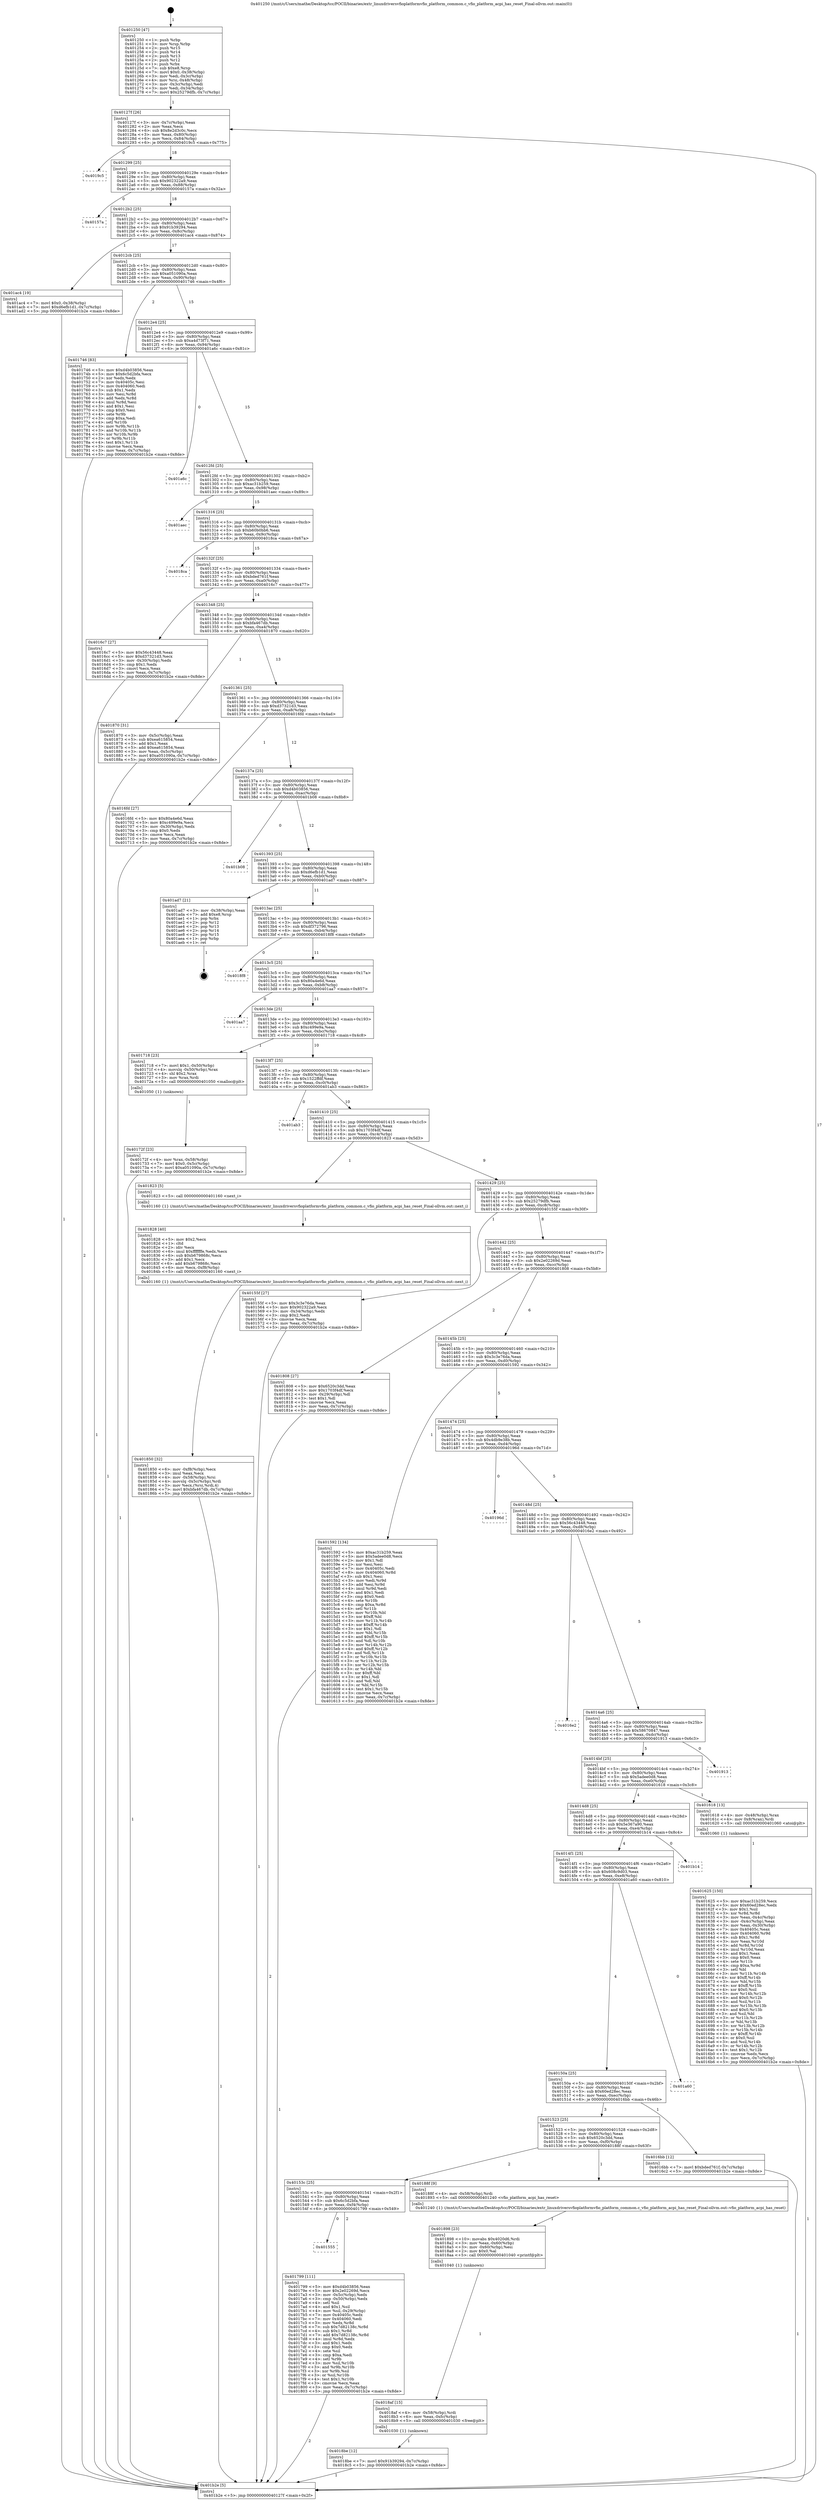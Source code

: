 digraph "0x401250" {
  label = "0x401250 (/mnt/c/Users/mathe/Desktop/tcc/POCII/binaries/extr_linuxdriversvfioplatformvfio_platform_common.c_vfio_platform_acpi_has_reset_Final-ollvm.out::main(0))"
  labelloc = "t"
  node[shape=record]

  Entry [label="",width=0.3,height=0.3,shape=circle,fillcolor=black,style=filled]
  "0x40127f" [label="{
     0x40127f [26]\l
     | [instrs]\l
     &nbsp;&nbsp;0x40127f \<+3\>: mov -0x7c(%rbp),%eax\l
     &nbsp;&nbsp;0x401282 \<+2\>: mov %eax,%ecx\l
     &nbsp;&nbsp;0x401284 \<+6\>: sub $0x8e2d3c0c,%ecx\l
     &nbsp;&nbsp;0x40128a \<+3\>: mov %eax,-0x80(%rbp)\l
     &nbsp;&nbsp;0x40128d \<+6\>: mov %ecx,-0x84(%rbp)\l
     &nbsp;&nbsp;0x401293 \<+6\>: je 00000000004019c5 \<main+0x775\>\l
  }"]
  "0x4019c5" [label="{
     0x4019c5\l
  }", style=dashed]
  "0x401299" [label="{
     0x401299 [25]\l
     | [instrs]\l
     &nbsp;&nbsp;0x401299 \<+5\>: jmp 000000000040129e \<main+0x4e\>\l
     &nbsp;&nbsp;0x40129e \<+3\>: mov -0x80(%rbp),%eax\l
     &nbsp;&nbsp;0x4012a1 \<+5\>: sub $0x902322a9,%eax\l
     &nbsp;&nbsp;0x4012a6 \<+6\>: mov %eax,-0x88(%rbp)\l
     &nbsp;&nbsp;0x4012ac \<+6\>: je 000000000040157a \<main+0x32a\>\l
  }"]
  Exit [label="",width=0.3,height=0.3,shape=circle,fillcolor=black,style=filled,peripheries=2]
  "0x40157a" [label="{
     0x40157a\l
  }", style=dashed]
  "0x4012b2" [label="{
     0x4012b2 [25]\l
     | [instrs]\l
     &nbsp;&nbsp;0x4012b2 \<+5\>: jmp 00000000004012b7 \<main+0x67\>\l
     &nbsp;&nbsp;0x4012b7 \<+3\>: mov -0x80(%rbp),%eax\l
     &nbsp;&nbsp;0x4012ba \<+5\>: sub $0x91b39294,%eax\l
     &nbsp;&nbsp;0x4012bf \<+6\>: mov %eax,-0x8c(%rbp)\l
     &nbsp;&nbsp;0x4012c5 \<+6\>: je 0000000000401ac4 \<main+0x874\>\l
  }"]
  "0x4018be" [label="{
     0x4018be [12]\l
     | [instrs]\l
     &nbsp;&nbsp;0x4018be \<+7\>: movl $0x91b39294,-0x7c(%rbp)\l
     &nbsp;&nbsp;0x4018c5 \<+5\>: jmp 0000000000401b2e \<main+0x8de\>\l
  }"]
  "0x401ac4" [label="{
     0x401ac4 [19]\l
     | [instrs]\l
     &nbsp;&nbsp;0x401ac4 \<+7\>: movl $0x0,-0x38(%rbp)\l
     &nbsp;&nbsp;0x401acb \<+7\>: movl $0xd6efb1d1,-0x7c(%rbp)\l
     &nbsp;&nbsp;0x401ad2 \<+5\>: jmp 0000000000401b2e \<main+0x8de\>\l
  }"]
  "0x4012cb" [label="{
     0x4012cb [25]\l
     | [instrs]\l
     &nbsp;&nbsp;0x4012cb \<+5\>: jmp 00000000004012d0 \<main+0x80\>\l
     &nbsp;&nbsp;0x4012d0 \<+3\>: mov -0x80(%rbp),%eax\l
     &nbsp;&nbsp;0x4012d3 \<+5\>: sub $0xa051090a,%eax\l
     &nbsp;&nbsp;0x4012d8 \<+6\>: mov %eax,-0x90(%rbp)\l
     &nbsp;&nbsp;0x4012de \<+6\>: je 0000000000401746 \<main+0x4f6\>\l
  }"]
  "0x4018af" [label="{
     0x4018af [15]\l
     | [instrs]\l
     &nbsp;&nbsp;0x4018af \<+4\>: mov -0x58(%rbp),%rdi\l
     &nbsp;&nbsp;0x4018b3 \<+6\>: mov %eax,-0xfc(%rbp)\l
     &nbsp;&nbsp;0x4018b9 \<+5\>: call 0000000000401030 \<free@plt\>\l
     | [calls]\l
     &nbsp;&nbsp;0x401030 \{1\} (unknown)\l
  }"]
  "0x401746" [label="{
     0x401746 [83]\l
     | [instrs]\l
     &nbsp;&nbsp;0x401746 \<+5\>: mov $0xd4b03856,%eax\l
     &nbsp;&nbsp;0x40174b \<+5\>: mov $0x6c5d2bfa,%ecx\l
     &nbsp;&nbsp;0x401750 \<+2\>: xor %edx,%edx\l
     &nbsp;&nbsp;0x401752 \<+7\>: mov 0x40405c,%esi\l
     &nbsp;&nbsp;0x401759 \<+7\>: mov 0x404060,%edi\l
     &nbsp;&nbsp;0x401760 \<+3\>: sub $0x1,%edx\l
     &nbsp;&nbsp;0x401763 \<+3\>: mov %esi,%r8d\l
     &nbsp;&nbsp;0x401766 \<+3\>: add %edx,%r8d\l
     &nbsp;&nbsp;0x401769 \<+4\>: imul %r8d,%esi\l
     &nbsp;&nbsp;0x40176d \<+3\>: and $0x1,%esi\l
     &nbsp;&nbsp;0x401770 \<+3\>: cmp $0x0,%esi\l
     &nbsp;&nbsp;0x401773 \<+4\>: sete %r9b\l
     &nbsp;&nbsp;0x401777 \<+3\>: cmp $0xa,%edi\l
     &nbsp;&nbsp;0x40177a \<+4\>: setl %r10b\l
     &nbsp;&nbsp;0x40177e \<+3\>: mov %r9b,%r11b\l
     &nbsp;&nbsp;0x401781 \<+3\>: and %r10b,%r11b\l
     &nbsp;&nbsp;0x401784 \<+3\>: xor %r10b,%r9b\l
     &nbsp;&nbsp;0x401787 \<+3\>: or %r9b,%r11b\l
     &nbsp;&nbsp;0x40178a \<+4\>: test $0x1,%r11b\l
     &nbsp;&nbsp;0x40178e \<+3\>: cmovne %ecx,%eax\l
     &nbsp;&nbsp;0x401791 \<+3\>: mov %eax,-0x7c(%rbp)\l
     &nbsp;&nbsp;0x401794 \<+5\>: jmp 0000000000401b2e \<main+0x8de\>\l
  }"]
  "0x4012e4" [label="{
     0x4012e4 [25]\l
     | [instrs]\l
     &nbsp;&nbsp;0x4012e4 \<+5\>: jmp 00000000004012e9 \<main+0x99\>\l
     &nbsp;&nbsp;0x4012e9 \<+3\>: mov -0x80(%rbp),%eax\l
     &nbsp;&nbsp;0x4012ec \<+5\>: sub $0xa4d73f71,%eax\l
     &nbsp;&nbsp;0x4012f1 \<+6\>: mov %eax,-0x94(%rbp)\l
     &nbsp;&nbsp;0x4012f7 \<+6\>: je 0000000000401a6c \<main+0x81c\>\l
  }"]
  "0x401898" [label="{
     0x401898 [23]\l
     | [instrs]\l
     &nbsp;&nbsp;0x401898 \<+10\>: movabs $0x4020d6,%rdi\l
     &nbsp;&nbsp;0x4018a2 \<+3\>: mov %eax,-0x60(%rbp)\l
     &nbsp;&nbsp;0x4018a5 \<+3\>: mov -0x60(%rbp),%esi\l
     &nbsp;&nbsp;0x4018a8 \<+2\>: mov $0x0,%al\l
     &nbsp;&nbsp;0x4018aa \<+5\>: call 0000000000401040 \<printf@plt\>\l
     | [calls]\l
     &nbsp;&nbsp;0x401040 \{1\} (unknown)\l
  }"]
  "0x401a6c" [label="{
     0x401a6c\l
  }", style=dashed]
  "0x4012fd" [label="{
     0x4012fd [25]\l
     | [instrs]\l
     &nbsp;&nbsp;0x4012fd \<+5\>: jmp 0000000000401302 \<main+0xb2\>\l
     &nbsp;&nbsp;0x401302 \<+3\>: mov -0x80(%rbp),%eax\l
     &nbsp;&nbsp;0x401305 \<+5\>: sub $0xac31b259,%eax\l
     &nbsp;&nbsp;0x40130a \<+6\>: mov %eax,-0x98(%rbp)\l
     &nbsp;&nbsp;0x401310 \<+6\>: je 0000000000401aec \<main+0x89c\>\l
  }"]
  "0x401850" [label="{
     0x401850 [32]\l
     | [instrs]\l
     &nbsp;&nbsp;0x401850 \<+6\>: mov -0xf8(%rbp),%ecx\l
     &nbsp;&nbsp;0x401856 \<+3\>: imul %eax,%ecx\l
     &nbsp;&nbsp;0x401859 \<+4\>: mov -0x58(%rbp),%rsi\l
     &nbsp;&nbsp;0x40185d \<+4\>: movslq -0x5c(%rbp),%rdi\l
     &nbsp;&nbsp;0x401861 \<+3\>: mov %ecx,(%rsi,%rdi,4)\l
     &nbsp;&nbsp;0x401864 \<+7\>: movl $0xbfa467db,-0x7c(%rbp)\l
     &nbsp;&nbsp;0x40186b \<+5\>: jmp 0000000000401b2e \<main+0x8de\>\l
  }"]
  "0x401aec" [label="{
     0x401aec\l
  }", style=dashed]
  "0x401316" [label="{
     0x401316 [25]\l
     | [instrs]\l
     &nbsp;&nbsp;0x401316 \<+5\>: jmp 000000000040131b \<main+0xcb\>\l
     &nbsp;&nbsp;0x40131b \<+3\>: mov -0x80(%rbp),%eax\l
     &nbsp;&nbsp;0x40131e \<+5\>: sub $0xb60b0bb6,%eax\l
     &nbsp;&nbsp;0x401323 \<+6\>: mov %eax,-0x9c(%rbp)\l
     &nbsp;&nbsp;0x401329 \<+6\>: je 00000000004018ca \<main+0x67a\>\l
  }"]
  "0x401828" [label="{
     0x401828 [40]\l
     | [instrs]\l
     &nbsp;&nbsp;0x401828 \<+5\>: mov $0x2,%ecx\l
     &nbsp;&nbsp;0x40182d \<+1\>: cltd\l
     &nbsp;&nbsp;0x40182e \<+2\>: idiv %ecx\l
     &nbsp;&nbsp;0x401830 \<+6\>: imul $0xfffffffe,%edx,%ecx\l
     &nbsp;&nbsp;0x401836 \<+6\>: sub $0xb679868c,%ecx\l
     &nbsp;&nbsp;0x40183c \<+3\>: add $0x1,%ecx\l
     &nbsp;&nbsp;0x40183f \<+6\>: add $0xb679868c,%ecx\l
     &nbsp;&nbsp;0x401845 \<+6\>: mov %ecx,-0xf8(%rbp)\l
     &nbsp;&nbsp;0x40184b \<+5\>: call 0000000000401160 \<next_i\>\l
     | [calls]\l
     &nbsp;&nbsp;0x401160 \{1\} (/mnt/c/Users/mathe/Desktop/tcc/POCII/binaries/extr_linuxdriversvfioplatformvfio_platform_common.c_vfio_platform_acpi_has_reset_Final-ollvm.out::next_i)\l
  }"]
  "0x4018ca" [label="{
     0x4018ca\l
  }", style=dashed]
  "0x40132f" [label="{
     0x40132f [25]\l
     | [instrs]\l
     &nbsp;&nbsp;0x40132f \<+5\>: jmp 0000000000401334 \<main+0xe4\>\l
     &nbsp;&nbsp;0x401334 \<+3\>: mov -0x80(%rbp),%eax\l
     &nbsp;&nbsp;0x401337 \<+5\>: sub $0xbded761f,%eax\l
     &nbsp;&nbsp;0x40133c \<+6\>: mov %eax,-0xa0(%rbp)\l
     &nbsp;&nbsp;0x401342 \<+6\>: je 00000000004016c7 \<main+0x477\>\l
  }"]
  "0x401555" [label="{
     0x401555\l
  }", style=dashed]
  "0x4016c7" [label="{
     0x4016c7 [27]\l
     | [instrs]\l
     &nbsp;&nbsp;0x4016c7 \<+5\>: mov $0x56c43448,%eax\l
     &nbsp;&nbsp;0x4016cc \<+5\>: mov $0xd37321d3,%ecx\l
     &nbsp;&nbsp;0x4016d1 \<+3\>: mov -0x30(%rbp),%edx\l
     &nbsp;&nbsp;0x4016d4 \<+3\>: cmp $0x1,%edx\l
     &nbsp;&nbsp;0x4016d7 \<+3\>: cmovl %ecx,%eax\l
     &nbsp;&nbsp;0x4016da \<+3\>: mov %eax,-0x7c(%rbp)\l
     &nbsp;&nbsp;0x4016dd \<+5\>: jmp 0000000000401b2e \<main+0x8de\>\l
  }"]
  "0x401348" [label="{
     0x401348 [25]\l
     | [instrs]\l
     &nbsp;&nbsp;0x401348 \<+5\>: jmp 000000000040134d \<main+0xfd\>\l
     &nbsp;&nbsp;0x40134d \<+3\>: mov -0x80(%rbp),%eax\l
     &nbsp;&nbsp;0x401350 \<+5\>: sub $0xbfa467db,%eax\l
     &nbsp;&nbsp;0x401355 \<+6\>: mov %eax,-0xa4(%rbp)\l
     &nbsp;&nbsp;0x40135b \<+6\>: je 0000000000401870 \<main+0x620\>\l
  }"]
  "0x401799" [label="{
     0x401799 [111]\l
     | [instrs]\l
     &nbsp;&nbsp;0x401799 \<+5\>: mov $0xd4b03856,%eax\l
     &nbsp;&nbsp;0x40179e \<+5\>: mov $0x2e02269d,%ecx\l
     &nbsp;&nbsp;0x4017a3 \<+3\>: mov -0x5c(%rbp),%edx\l
     &nbsp;&nbsp;0x4017a6 \<+3\>: cmp -0x50(%rbp),%edx\l
     &nbsp;&nbsp;0x4017a9 \<+4\>: setl %sil\l
     &nbsp;&nbsp;0x4017ad \<+4\>: and $0x1,%sil\l
     &nbsp;&nbsp;0x4017b1 \<+4\>: mov %sil,-0x29(%rbp)\l
     &nbsp;&nbsp;0x4017b5 \<+7\>: mov 0x40405c,%edx\l
     &nbsp;&nbsp;0x4017bc \<+7\>: mov 0x404060,%edi\l
     &nbsp;&nbsp;0x4017c3 \<+3\>: mov %edx,%r8d\l
     &nbsp;&nbsp;0x4017c6 \<+7\>: sub $0x7d82138c,%r8d\l
     &nbsp;&nbsp;0x4017cd \<+4\>: sub $0x1,%r8d\l
     &nbsp;&nbsp;0x4017d1 \<+7\>: add $0x7d82138c,%r8d\l
     &nbsp;&nbsp;0x4017d8 \<+4\>: imul %r8d,%edx\l
     &nbsp;&nbsp;0x4017dc \<+3\>: and $0x1,%edx\l
     &nbsp;&nbsp;0x4017df \<+3\>: cmp $0x0,%edx\l
     &nbsp;&nbsp;0x4017e2 \<+4\>: sete %sil\l
     &nbsp;&nbsp;0x4017e6 \<+3\>: cmp $0xa,%edi\l
     &nbsp;&nbsp;0x4017e9 \<+4\>: setl %r9b\l
     &nbsp;&nbsp;0x4017ed \<+3\>: mov %sil,%r10b\l
     &nbsp;&nbsp;0x4017f0 \<+3\>: and %r9b,%r10b\l
     &nbsp;&nbsp;0x4017f3 \<+3\>: xor %r9b,%sil\l
     &nbsp;&nbsp;0x4017f6 \<+3\>: or %sil,%r10b\l
     &nbsp;&nbsp;0x4017f9 \<+4\>: test $0x1,%r10b\l
     &nbsp;&nbsp;0x4017fd \<+3\>: cmovne %ecx,%eax\l
     &nbsp;&nbsp;0x401800 \<+3\>: mov %eax,-0x7c(%rbp)\l
     &nbsp;&nbsp;0x401803 \<+5\>: jmp 0000000000401b2e \<main+0x8de\>\l
  }"]
  "0x401870" [label="{
     0x401870 [31]\l
     | [instrs]\l
     &nbsp;&nbsp;0x401870 \<+3\>: mov -0x5c(%rbp),%eax\l
     &nbsp;&nbsp;0x401873 \<+5\>: sub $0xea615854,%eax\l
     &nbsp;&nbsp;0x401878 \<+3\>: add $0x1,%eax\l
     &nbsp;&nbsp;0x40187b \<+5\>: add $0xea615854,%eax\l
     &nbsp;&nbsp;0x401880 \<+3\>: mov %eax,-0x5c(%rbp)\l
     &nbsp;&nbsp;0x401883 \<+7\>: movl $0xa051090a,-0x7c(%rbp)\l
     &nbsp;&nbsp;0x40188a \<+5\>: jmp 0000000000401b2e \<main+0x8de\>\l
  }"]
  "0x401361" [label="{
     0x401361 [25]\l
     | [instrs]\l
     &nbsp;&nbsp;0x401361 \<+5\>: jmp 0000000000401366 \<main+0x116\>\l
     &nbsp;&nbsp;0x401366 \<+3\>: mov -0x80(%rbp),%eax\l
     &nbsp;&nbsp;0x401369 \<+5\>: sub $0xd37321d3,%eax\l
     &nbsp;&nbsp;0x40136e \<+6\>: mov %eax,-0xa8(%rbp)\l
     &nbsp;&nbsp;0x401374 \<+6\>: je 00000000004016fd \<main+0x4ad\>\l
  }"]
  "0x40153c" [label="{
     0x40153c [25]\l
     | [instrs]\l
     &nbsp;&nbsp;0x40153c \<+5\>: jmp 0000000000401541 \<main+0x2f1\>\l
     &nbsp;&nbsp;0x401541 \<+3\>: mov -0x80(%rbp),%eax\l
     &nbsp;&nbsp;0x401544 \<+5\>: sub $0x6c5d2bfa,%eax\l
     &nbsp;&nbsp;0x401549 \<+6\>: mov %eax,-0xf4(%rbp)\l
     &nbsp;&nbsp;0x40154f \<+6\>: je 0000000000401799 \<main+0x549\>\l
  }"]
  "0x4016fd" [label="{
     0x4016fd [27]\l
     | [instrs]\l
     &nbsp;&nbsp;0x4016fd \<+5\>: mov $0x80a4e6d,%eax\l
     &nbsp;&nbsp;0x401702 \<+5\>: mov $0xc499e9a,%ecx\l
     &nbsp;&nbsp;0x401707 \<+3\>: mov -0x30(%rbp),%edx\l
     &nbsp;&nbsp;0x40170a \<+3\>: cmp $0x0,%edx\l
     &nbsp;&nbsp;0x40170d \<+3\>: cmove %ecx,%eax\l
     &nbsp;&nbsp;0x401710 \<+3\>: mov %eax,-0x7c(%rbp)\l
     &nbsp;&nbsp;0x401713 \<+5\>: jmp 0000000000401b2e \<main+0x8de\>\l
  }"]
  "0x40137a" [label="{
     0x40137a [25]\l
     | [instrs]\l
     &nbsp;&nbsp;0x40137a \<+5\>: jmp 000000000040137f \<main+0x12f\>\l
     &nbsp;&nbsp;0x40137f \<+3\>: mov -0x80(%rbp),%eax\l
     &nbsp;&nbsp;0x401382 \<+5\>: sub $0xd4b03856,%eax\l
     &nbsp;&nbsp;0x401387 \<+6\>: mov %eax,-0xac(%rbp)\l
     &nbsp;&nbsp;0x40138d \<+6\>: je 0000000000401b08 \<main+0x8b8\>\l
  }"]
  "0x40188f" [label="{
     0x40188f [9]\l
     | [instrs]\l
     &nbsp;&nbsp;0x40188f \<+4\>: mov -0x58(%rbp),%rdi\l
     &nbsp;&nbsp;0x401893 \<+5\>: call 0000000000401240 \<vfio_platform_acpi_has_reset\>\l
     | [calls]\l
     &nbsp;&nbsp;0x401240 \{1\} (/mnt/c/Users/mathe/Desktop/tcc/POCII/binaries/extr_linuxdriversvfioplatformvfio_platform_common.c_vfio_platform_acpi_has_reset_Final-ollvm.out::vfio_platform_acpi_has_reset)\l
  }"]
  "0x401b08" [label="{
     0x401b08\l
  }", style=dashed]
  "0x401393" [label="{
     0x401393 [25]\l
     | [instrs]\l
     &nbsp;&nbsp;0x401393 \<+5\>: jmp 0000000000401398 \<main+0x148\>\l
     &nbsp;&nbsp;0x401398 \<+3\>: mov -0x80(%rbp),%eax\l
     &nbsp;&nbsp;0x40139b \<+5\>: sub $0xd6efb1d1,%eax\l
     &nbsp;&nbsp;0x4013a0 \<+6\>: mov %eax,-0xb0(%rbp)\l
     &nbsp;&nbsp;0x4013a6 \<+6\>: je 0000000000401ad7 \<main+0x887\>\l
  }"]
  "0x40172f" [label="{
     0x40172f [23]\l
     | [instrs]\l
     &nbsp;&nbsp;0x40172f \<+4\>: mov %rax,-0x58(%rbp)\l
     &nbsp;&nbsp;0x401733 \<+7\>: movl $0x0,-0x5c(%rbp)\l
     &nbsp;&nbsp;0x40173a \<+7\>: movl $0xa051090a,-0x7c(%rbp)\l
     &nbsp;&nbsp;0x401741 \<+5\>: jmp 0000000000401b2e \<main+0x8de\>\l
  }"]
  "0x401ad7" [label="{
     0x401ad7 [21]\l
     | [instrs]\l
     &nbsp;&nbsp;0x401ad7 \<+3\>: mov -0x38(%rbp),%eax\l
     &nbsp;&nbsp;0x401ada \<+7\>: add $0xe8,%rsp\l
     &nbsp;&nbsp;0x401ae1 \<+1\>: pop %rbx\l
     &nbsp;&nbsp;0x401ae2 \<+2\>: pop %r12\l
     &nbsp;&nbsp;0x401ae4 \<+2\>: pop %r13\l
     &nbsp;&nbsp;0x401ae6 \<+2\>: pop %r14\l
     &nbsp;&nbsp;0x401ae8 \<+2\>: pop %r15\l
     &nbsp;&nbsp;0x401aea \<+1\>: pop %rbp\l
     &nbsp;&nbsp;0x401aeb \<+1\>: ret\l
  }"]
  "0x4013ac" [label="{
     0x4013ac [25]\l
     | [instrs]\l
     &nbsp;&nbsp;0x4013ac \<+5\>: jmp 00000000004013b1 \<main+0x161\>\l
     &nbsp;&nbsp;0x4013b1 \<+3\>: mov -0x80(%rbp),%eax\l
     &nbsp;&nbsp;0x4013b4 \<+5\>: sub $0xdf372796,%eax\l
     &nbsp;&nbsp;0x4013b9 \<+6\>: mov %eax,-0xb4(%rbp)\l
     &nbsp;&nbsp;0x4013bf \<+6\>: je 00000000004018f8 \<main+0x6a8\>\l
  }"]
  "0x401523" [label="{
     0x401523 [25]\l
     | [instrs]\l
     &nbsp;&nbsp;0x401523 \<+5\>: jmp 0000000000401528 \<main+0x2d8\>\l
     &nbsp;&nbsp;0x401528 \<+3\>: mov -0x80(%rbp),%eax\l
     &nbsp;&nbsp;0x40152b \<+5\>: sub $0x6520c3dd,%eax\l
     &nbsp;&nbsp;0x401530 \<+6\>: mov %eax,-0xf0(%rbp)\l
     &nbsp;&nbsp;0x401536 \<+6\>: je 000000000040188f \<main+0x63f\>\l
  }"]
  "0x4018f8" [label="{
     0x4018f8\l
  }", style=dashed]
  "0x4013c5" [label="{
     0x4013c5 [25]\l
     | [instrs]\l
     &nbsp;&nbsp;0x4013c5 \<+5\>: jmp 00000000004013ca \<main+0x17a\>\l
     &nbsp;&nbsp;0x4013ca \<+3\>: mov -0x80(%rbp),%eax\l
     &nbsp;&nbsp;0x4013cd \<+5\>: sub $0x80a4e6d,%eax\l
     &nbsp;&nbsp;0x4013d2 \<+6\>: mov %eax,-0xb8(%rbp)\l
     &nbsp;&nbsp;0x4013d8 \<+6\>: je 0000000000401aa7 \<main+0x857\>\l
  }"]
  "0x4016bb" [label="{
     0x4016bb [12]\l
     | [instrs]\l
     &nbsp;&nbsp;0x4016bb \<+7\>: movl $0xbded761f,-0x7c(%rbp)\l
     &nbsp;&nbsp;0x4016c2 \<+5\>: jmp 0000000000401b2e \<main+0x8de\>\l
  }"]
  "0x401aa7" [label="{
     0x401aa7\l
  }", style=dashed]
  "0x4013de" [label="{
     0x4013de [25]\l
     | [instrs]\l
     &nbsp;&nbsp;0x4013de \<+5\>: jmp 00000000004013e3 \<main+0x193\>\l
     &nbsp;&nbsp;0x4013e3 \<+3\>: mov -0x80(%rbp),%eax\l
     &nbsp;&nbsp;0x4013e6 \<+5\>: sub $0xc499e9a,%eax\l
     &nbsp;&nbsp;0x4013eb \<+6\>: mov %eax,-0xbc(%rbp)\l
     &nbsp;&nbsp;0x4013f1 \<+6\>: je 0000000000401718 \<main+0x4c8\>\l
  }"]
  "0x40150a" [label="{
     0x40150a [25]\l
     | [instrs]\l
     &nbsp;&nbsp;0x40150a \<+5\>: jmp 000000000040150f \<main+0x2bf\>\l
     &nbsp;&nbsp;0x40150f \<+3\>: mov -0x80(%rbp),%eax\l
     &nbsp;&nbsp;0x401512 \<+5\>: sub $0x60ed28ec,%eax\l
     &nbsp;&nbsp;0x401517 \<+6\>: mov %eax,-0xec(%rbp)\l
     &nbsp;&nbsp;0x40151d \<+6\>: je 00000000004016bb \<main+0x46b\>\l
  }"]
  "0x401718" [label="{
     0x401718 [23]\l
     | [instrs]\l
     &nbsp;&nbsp;0x401718 \<+7\>: movl $0x1,-0x50(%rbp)\l
     &nbsp;&nbsp;0x40171f \<+4\>: movslq -0x50(%rbp),%rax\l
     &nbsp;&nbsp;0x401723 \<+4\>: shl $0x2,%rax\l
     &nbsp;&nbsp;0x401727 \<+3\>: mov %rax,%rdi\l
     &nbsp;&nbsp;0x40172a \<+5\>: call 0000000000401050 \<malloc@plt\>\l
     | [calls]\l
     &nbsp;&nbsp;0x401050 \{1\} (unknown)\l
  }"]
  "0x4013f7" [label="{
     0x4013f7 [25]\l
     | [instrs]\l
     &nbsp;&nbsp;0x4013f7 \<+5\>: jmp 00000000004013fc \<main+0x1ac\>\l
     &nbsp;&nbsp;0x4013fc \<+3\>: mov -0x80(%rbp),%eax\l
     &nbsp;&nbsp;0x4013ff \<+5\>: sub $0x1522ffdf,%eax\l
     &nbsp;&nbsp;0x401404 \<+6\>: mov %eax,-0xc0(%rbp)\l
     &nbsp;&nbsp;0x40140a \<+6\>: je 0000000000401ab3 \<main+0x863\>\l
  }"]
  "0x401a60" [label="{
     0x401a60\l
  }", style=dashed]
  "0x401ab3" [label="{
     0x401ab3\l
  }", style=dashed]
  "0x401410" [label="{
     0x401410 [25]\l
     | [instrs]\l
     &nbsp;&nbsp;0x401410 \<+5\>: jmp 0000000000401415 \<main+0x1c5\>\l
     &nbsp;&nbsp;0x401415 \<+3\>: mov -0x80(%rbp),%eax\l
     &nbsp;&nbsp;0x401418 \<+5\>: sub $0x1703f4df,%eax\l
     &nbsp;&nbsp;0x40141d \<+6\>: mov %eax,-0xc4(%rbp)\l
     &nbsp;&nbsp;0x401423 \<+6\>: je 0000000000401823 \<main+0x5d3\>\l
  }"]
  "0x4014f1" [label="{
     0x4014f1 [25]\l
     | [instrs]\l
     &nbsp;&nbsp;0x4014f1 \<+5\>: jmp 00000000004014f6 \<main+0x2a6\>\l
     &nbsp;&nbsp;0x4014f6 \<+3\>: mov -0x80(%rbp),%eax\l
     &nbsp;&nbsp;0x4014f9 \<+5\>: sub $0x608c9d03,%eax\l
     &nbsp;&nbsp;0x4014fe \<+6\>: mov %eax,-0xe8(%rbp)\l
     &nbsp;&nbsp;0x401504 \<+6\>: je 0000000000401a60 \<main+0x810\>\l
  }"]
  "0x401823" [label="{
     0x401823 [5]\l
     | [instrs]\l
     &nbsp;&nbsp;0x401823 \<+5\>: call 0000000000401160 \<next_i\>\l
     | [calls]\l
     &nbsp;&nbsp;0x401160 \{1\} (/mnt/c/Users/mathe/Desktop/tcc/POCII/binaries/extr_linuxdriversvfioplatformvfio_platform_common.c_vfio_platform_acpi_has_reset_Final-ollvm.out::next_i)\l
  }"]
  "0x401429" [label="{
     0x401429 [25]\l
     | [instrs]\l
     &nbsp;&nbsp;0x401429 \<+5\>: jmp 000000000040142e \<main+0x1de\>\l
     &nbsp;&nbsp;0x40142e \<+3\>: mov -0x80(%rbp),%eax\l
     &nbsp;&nbsp;0x401431 \<+5\>: sub $0x25279dfb,%eax\l
     &nbsp;&nbsp;0x401436 \<+6\>: mov %eax,-0xc8(%rbp)\l
     &nbsp;&nbsp;0x40143c \<+6\>: je 000000000040155f \<main+0x30f\>\l
  }"]
  "0x401b14" [label="{
     0x401b14\l
  }", style=dashed]
  "0x40155f" [label="{
     0x40155f [27]\l
     | [instrs]\l
     &nbsp;&nbsp;0x40155f \<+5\>: mov $0x3c3e76da,%eax\l
     &nbsp;&nbsp;0x401564 \<+5\>: mov $0x902322a9,%ecx\l
     &nbsp;&nbsp;0x401569 \<+3\>: mov -0x34(%rbp),%edx\l
     &nbsp;&nbsp;0x40156c \<+3\>: cmp $0x2,%edx\l
     &nbsp;&nbsp;0x40156f \<+3\>: cmovne %ecx,%eax\l
     &nbsp;&nbsp;0x401572 \<+3\>: mov %eax,-0x7c(%rbp)\l
     &nbsp;&nbsp;0x401575 \<+5\>: jmp 0000000000401b2e \<main+0x8de\>\l
  }"]
  "0x401442" [label="{
     0x401442 [25]\l
     | [instrs]\l
     &nbsp;&nbsp;0x401442 \<+5\>: jmp 0000000000401447 \<main+0x1f7\>\l
     &nbsp;&nbsp;0x401447 \<+3\>: mov -0x80(%rbp),%eax\l
     &nbsp;&nbsp;0x40144a \<+5\>: sub $0x2e02269d,%eax\l
     &nbsp;&nbsp;0x40144f \<+6\>: mov %eax,-0xcc(%rbp)\l
     &nbsp;&nbsp;0x401455 \<+6\>: je 0000000000401808 \<main+0x5b8\>\l
  }"]
  "0x401b2e" [label="{
     0x401b2e [5]\l
     | [instrs]\l
     &nbsp;&nbsp;0x401b2e \<+5\>: jmp 000000000040127f \<main+0x2f\>\l
  }"]
  "0x401250" [label="{
     0x401250 [47]\l
     | [instrs]\l
     &nbsp;&nbsp;0x401250 \<+1\>: push %rbp\l
     &nbsp;&nbsp;0x401251 \<+3\>: mov %rsp,%rbp\l
     &nbsp;&nbsp;0x401254 \<+2\>: push %r15\l
     &nbsp;&nbsp;0x401256 \<+2\>: push %r14\l
     &nbsp;&nbsp;0x401258 \<+2\>: push %r13\l
     &nbsp;&nbsp;0x40125a \<+2\>: push %r12\l
     &nbsp;&nbsp;0x40125c \<+1\>: push %rbx\l
     &nbsp;&nbsp;0x40125d \<+7\>: sub $0xe8,%rsp\l
     &nbsp;&nbsp;0x401264 \<+7\>: movl $0x0,-0x38(%rbp)\l
     &nbsp;&nbsp;0x40126b \<+3\>: mov %edi,-0x3c(%rbp)\l
     &nbsp;&nbsp;0x40126e \<+4\>: mov %rsi,-0x48(%rbp)\l
     &nbsp;&nbsp;0x401272 \<+3\>: mov -0x3c(%rbp),%edi\l
     &nbsp;&nbsp;0x401275 \<+3\>: mov %edi,-0x34(%rbp)\l
     &nbsp;&nbsp;0x401278 \<+7\>: movl $0x25279dfb,-0x7c(%rbp)\l
  }"]
  "0x401625" [label="{
     0x401625 [150]\l
     | [instrs]\l
     &nbsp;&nbsp;0x401625 \<+5\>: mov $0xac31b259,%ecx\l
     &nbsp;&nbsp;0x40162a \<+5\>: mov $0x60ed28ec,%edx\l
     &nbsp;&nbsp;0x40162f \<+3\>: mov $0x1,%sil\l
     &nbsp;&nbsp;0x401632 \<+3\>: xor %r8d,%r8d\l
     &nbsp;&nbsp;0x401635 \<+3\>: mov %eax,-0x4c(%rbp)\l
     &nbsp;&nbsp;0x401638 \<+3\>: mov -0x4c(%rbp),%eax\l
     &nbsp;&nbsp;0x40163b \<+3\>: mov %eax,-0x30(%rbp)\l
     &nbsp;&nbsp;0x40163e \<+7\>: mov 0x40405c,%eax\l
     &nbsp;&nbsp;0x401645 \<+8\>: mov 0x404060,%r9d\l
     &nbsp;&nbsp;0x40164d \<+4\>: sub $0x1,%r8d\l
     &nbsp;&nbsp;0x401651 \<+3\>: mov %eax,%r10d\l
     &nbsp;&nbsp;0x401654 \<+3\>: add %r8d,%r10d\l
     &nbsp;&nbsp;0x401657 \<+4\>: imul %r10d,%eax\l
     &nbsp;&nbsp;0x40165b \<+3\>: and $0x1,%eax\l
     &nbsp;&nbsp;0x40165e \<+3\>: cmp $0x0,%eax\l
     &nbsp;&nbsp;0x401661 \<+4\>: sete %r11b\l
     &nbsp;&nbsp;0x401665 \<+4\>: cmp $0xa,%r9d\l
     &nbsp;&nbsp;0x401669 \<+3\>: setl %bl\l
     &nbsp;&nbsp;0x40166c \<+3\>: mov %r11b,%r14b\l
     &nbsp;&nbsp;0x40166f \<+4\>: xor $0xff,%r14b\l
     &nbsp;&nbsp;0x401673 \<+3\>: mov %bl,%r15b\l
     &nbsp;&nbsp;0x401676 \<+4\>: xor $0xff,%r15b\l
     &nbsp;&nbsp;0x40167a \<+4\>: xor $0x0,%sil\l
     &nbsp;&nbsp;0x40167e \<+3\>: mov %r14b,%r12b\l
     &nbsp;&nbsp;0x401681 \<+4\>: and $0x0,%r12b\l
     &nbsp;&nbsp;0x401685 \<+3\>: and %sil,%r11b\l
     &nbsp;&nbsp;0x401688 \<+3\>: mov %r15b,%r13b\l
     &nbsp;&nbsp;0x40168b \<+4\>: and $0x0,%r13b\l
     &nbsp;&nbsp;0x40168f \<+3\>: and %sil,%bl\l
     &nbsp;&nbsp;0x401692 \<+3\>: or %r11b,%r12b\l
     &nbsp;&nbsp;0x401695 \<+3\>: or %bl,%r13b\l
     &nbsp;&nbsp;0x401698 \<+3\>: xor %r13b,%r12b\l
     &nbsp;&nbsp;0x40169b \<+3\>: or %r15b,%r14b\l
     &nbsp;&nbsp;0x40169e \<+4\>: xor $0xff,%r14b\l
     &nbsp;&nbsp;0x4016a2 \<+4\>: or $0x0,%sil\l
     &nbsp;&nbsp;0x4016a6 \<+3\>: and %sil,%r14b\l
     &nbsp;&nbsp;0x4016a9 \<+3\>: or %r14b,%r12b\l
     &nbsp;&nbsp;0x4016ac \<+4\>: test $0x1,%r12b\l
     &nbsp;&nbsp;0x4016b0 \<+3\>: cmovne %edx,%ecx\l
     &nbsp;&nbsp;0x4016b3 \<+3\>: mov %ecx,-0x7c(%rbp)\l
     &nbsp;&nbsp;0x4016b6 \<+5\>: jmp 0000000000401b2e \<main+0x8de\>\l
  }"]
  "0x401808" [label="{
     0x401808 [27]\l
     | [instrs]\l
     &nbsp;&nbsp;0x401808 \<+5\>: mov $0x6520c3dd,%eax\l
     &nbsp;&nbsp;0x40180d \<+5\>: mov $0x1703f4df,%ecx\l
     &nbsp;&nbsp;0x401812 \<+3\>: mov -0x29(%rbp),%dl\l
     &nbsp;&nbsp;0x401815 \<+3\>: test $0x1,%dl\l
     &nbsp;&nbsp;0x401818 \<+3\>: cmovne %ecx,%eax\l
     &nbsp;&nbsp;0x40181b \<+3\>: mov %eax,-0x7c(%rbp)\l
     &nbsp;&nbsp;0x40181e \<+5\>: jmp 0000000000401b2e \<main+0x8de\>\l
  }"]
  "0x40145b" [label="{
     0x40145b [25]\l
     | [instrs]\l
     &nbsp;&nbsp;0x40145b \<+5\>: jmp 0000000000401460 \<main+0x210\>\l
     &nbsp;&nbsp;0x401460 \<+3\>: mov -0x80(%rbp),%eax\l
     &nbsp;&nbsp;0x401463 \<+5\>: sub $0x3c3e76da,%eax\l
     &nbsp;&nbsp;0x401468 \<+6\>: mov %eax,-0xd0(%rbp)\l
     &nbsp;&nbsp;0x40146e \<+6\>: je 0000000000401592 \<main+0x342\>\l
  }"]
  "0x4014d8" [label="{
     0x4014d8 [25]\l
     | [instrs]\l
     &nbsp;&nbsp;0x4014d8 \<+5\>: jmp 00000000004014dd \<main+0x28d\>\l
     &nbsp;&nbsp;0x4014dd \<+3\>: mov -0x80(%rbp),%eax\l
     &nbsp;&nbsp;0x4014e0 \<+5\>: sub $0x5e367a90,%eax\l
     &nbsp;&nbsp;0x4014e5 \<+6\>: mov %eax,-0xe4(%rbp)\l
     &nbsp;&nbsp;0x4014eb \<+6\>: je 0000000000401b14 \<main+0x8c4\>\l
  }"]
  "0x401592" [label="{
     0x401592 [134]\l
     | [instrs]\l
     &nbsp;&nbsp;0x401592 \<+5\>: mov $0xac31b259,%eax\l
     &nbsp;&nbsp;0x401597 \<+5\>: mov $0x5adee0d8,%ecx\l
     &nbsp;&nbsp;0x40159c \<+2\>: mov $0x1,%dl\l
     &nbsp;&nbsp;0x40159e \<+2\>: xor %esi,%esi\l
     &nbsp;&nbsp;0x4015a0 \<+7\>: mov 0x40405c,%edi\l
     &nbsp;&nbsp;0x4015a7 \<+8\>: mov 0x404060,%r8d\l
     &nbsp;&nbsp;0x4015af \<+3\>: sub $0x1,%esi\l
     &nbsp;&nbsp;0x4015b2 \<+3\>: mov %edi,%r9d\l
     &nbsp;&nbsp;0x4015b5 \<+3\>: add %esi,%r9d\l
     &nbsp;&nbsp;0x4015b8 \<+4\>: imul %r9d,%edi\l
     &nbsp;&nbsp;0x4015bc \<+3\>: and $0x1,%edi\l
     &nbsp;&nbsp;0x4015bf \<+3\>: cmp $0x0,%edi\l
     &nbsp;&nbsp;0x4015c2 \<+4\>: sete %r10b\l
     &nbsp;&nbsp;0x4015c6 \<+4\>: cmp $0xa,%r8d\l
     &nbsp;&nbsp;0x4015ca \<+4\>: setl %r11b\l
     &nbsp;&nbsp;0x4015ce \<+3\>: mov %r10b,%bl\l
     &nbsp;&nbsp;0x4015d1 \<+3\>: xor $0xff,%bl\l
     &nbsp;&nbsp;0x4015d4 \<+3\>: mov %r11b,%r14b\l
     &nbsp;&nbsp;0x4015d7 \<+4\>: xor $0xff,%r14b\l
     &nbsp;&nbsp;0x4015db \<+3\>: xor $0x1,%dl\l
     &nbsp;&nbsp;0x4015de \<+3\>: mov %bl,%r15b\l
     &nbsp;&nbsp;0x4015e1 \<+4\>: and $0xff,%r15b\l
     &nbsp;&nbsp;0x4015e5 \<+3\>: and %dl,%r10b\l
     &nbsp;&nbsp;0x4015e8 \<+3\>: mov %r14b,%r12b\l
     &nbsp;&nbsp;0x4015eb \<+4\>: and $0xff,%r12b\l
     &nbsp;&nbsp;0x4015ef \<+3\>: and %dl,%r11b\l
     &nbsp;&nbsp;0x4015f2 \<+3\>: or %r10b,%r15b\l
     &nbsp;&nbsp;0x4015f5 \<+3\>: or %r11b,%r12b\l
     &nbsp;&nbsp;0x4015f8 \<+3\>: xor %r12b,%r15b\l
     &nbsp;&nbsp;0x4015fb \<+3\>: or %r14b,%bl\l
     &nbsp;&nbsp;0x4015fe \<+3\>: xor $0xff,%bl\l
     &nbsp;&nbsp;0x401601 \<+3\>: or $0x1,%dl\l
     &nbsp;&nbsp;0x401604 \<+2\>: and %dl,%bl\l
     &nbsp;&nbsp;0x401606 \<+3\>: or %bl,%r15b\l
     &nbsp;&nbsp;0x401609 \<+4\>: test $0x1,%r15b\l
     &nbsp;&nbsp;0x40160d \<+3\>: cmovne %ecx,%eax\l
     &nbsp;&nbsp;0x401610 \<+3\>: mov %eax,-0x7c(%rbp)\l
     &nbsp;&nbsp;0x401613 \<+5\>: jmp 0000000000401b2e \<main+0x8de\>\l
  }"]
  "0x401474" [label="{
     0x401474 [25]\l
     | [instrs]\l
     &nbsp;&nbsp;0x401474 \<+5\>: jmp 0000000000401479 \<main+0x229\>\l
     &nbsp;&nbsp;0x401479 \<+3\>: mov -0x80(%rbp),%eax\l
     &nbsp;&nbsp;0x40147c \<+5\>: sub $0x4db9e38b,%eax\l
     &nbsp;&nbsp;0x401481 \<+6\>: mov %eax,-0xd4(%rbp)\l
     &nbsp;&nbsp;0x401487 \<+6\>: je 000000000040196d \<main+0x71d\>\l
  }"]
  "0x401618" [label="{
     0x401618 [13]\l
     | [instrs]\l
     &nbsp;&nbsp;0x401618 \<+4\>: mov -0x48(%rbp),%rax\l
     &nbsp;&nbsp;0x40161c \<+4\>: mov 0x8(%rax),%rdi\l
     &nbsp;&nbsp;0x401620 \<+5\>: call 0000000000401060 \<atoi@plt\>\l
     | [calls]\l
     &nbsp;&nbsp;0x401060 \{1\} (unknown)\l
  }"]
  "0x40196d" [label="{
     0x40196d\l
  }", style=dashed]
  "0x40148d" [label="{
     0x40148d [25]\l
     | [instrs]\l
     &nbsp;&nbsp;0x40148d \<+5\>: jmp 0000000000401492 \<main+0x242\>\l
     &nbsp;&nbsp;0x401492 \<+3\>: mov -0x80(%rbp),%eax\l
     &nbsp;&nbsp;0x401495 \<+5\>: sub $0x56c43448,%eax\l
     &nbsp;&nbsp;0x40149a \<+6\>: mov %eax,-0xd8(%rbp)\l
     &nbsp;&nbsp;0x4014a0 \<+6\>: je 00000000004016e2 \<main+0x492\>\l
  }"]
  "0x4014bf" [label="{
     0x4014bf [25]\l
     | [instrs]\l
     &nbsp;&nbsp;0x4014bf \<+5\>: jmp 00000000004014c4 \<main+0x274\>\l
     &nbsp;&nbsp;0x4014c4 \<+3\>: mov -0x80(%rbp),%eax\l
     &nbsp;&nbsp;0x4014c7 \<+5\>: sub $0x5adee0d8,%eax\l
     &nbsp;&nbsp;0x4014cc \<+6\>: mov %eax,-0xe0(%rbp)\l
     &nbsp;&nbsp;0x4014d2 \<+6\>: je 0000000000401618 \<main+0x3c8\>\l
  }"]
  "0x4016e2" [label="{
     0x4016e2\l
  }", style=dashed]
  "0x4014a6" [label="{
     0x4014a6 [25]\l
     | [instrs]\l
     &nbsp;&nbsp;0x4014a6 \<+5\>: jmp 00000000004014ab \<main+0x25b\>\l
     &nbsp;&nbsp;0x4014ab \<+3\>: mov -0x80(%rbp),%eax\l
     &nbsp;&nbsp;0x4014ae \<+5\>: sub $0x58670847,%eax\l
     &nbsp;&nbsp;0x4014b3 \<+6\>: mov %eax,-0xdc(%rbp)\l
     &nbsp;&nbsp;0x4014b9 \<+6\>: je 0000000000401913 \<main+0x6c3\>\l
  }"]
  "0x401913" [label="{
     0x401913\l
  }", style=dashed]
  Entry -> "0x401250" [label=" 1"]
  "0x40127f" -> "0x4019c5" [label=" 0"]
  "0x40127f" -> "0x401299" [label=" 18"]
  "0x401ad7" -> Exit [label=" 1"]
  "0x401299" -> "0x40157a" [label=" 0"]
  "0x401299" -> "0x4012b2" [label=" 18"]
  "0x401ac4" -> "0x401b2e" [label=" 1"]
  "0x4012b2" -> "0x401ac4" [label=" 1"]
  "0x4012b2" -> "0x4012cb" [label=" 17"]
  "0x4018be" -> "0x401b2e" [label=" 1"]
  "0x4012cb" -> "0x401746" [label=" 2"]
  "0x4012cb" -> "0x4012e4" [label=" 15"]
  "0x4018af" -> "0x4018be" [label=" 1"]
  "0x4012e4" -> "0x401a6c" [label=" 0"]
  "0x4012e4" -> "0x4012fd" [label=" 15"]
  "0x401898" -> "0x4018af" [label=" 1"]
  "0x4012fd" -> "0x401aec" [label=" 0"]
  "0x4012fd" -> "0x401316" [label=" 15"]
  "0x40188f" -> "0x401898" [label=" 1"]
  "0x401316" -> "0x4018ca" [label=" 0"]
  "0x401316" -> "0x40132f" [label=" 15"]
  "0x401870" -> "0x401b2e" [label=" 1"]
  "0x40132f" -> "0x4016c7" [label=" 1"]
  "0x40132f" -> "0x401348" [label=" 14"]
  "0x401850" -> "0x401b2e" [label=" 1"]
  "0x401348" -> "0x401870" [label=" 1"]
  "0x401348" -> "0x401361" [label=" 13"]
  "0x401828" -> "0x401850" [label=" 1"]
  "0x401361" -> "0x4016fd" [label=" 1"]
  "0x401361" -> "0x40137a" [label=" 12"]
  "0x401808" -> "0x401b2e" [label=" 2"]
  "0x40137a" -> "0x401b08" [label=" 0"]
  "0x40137a" -> "0x401393" [label=" 12"]
  "0x401799" -> "0x401b2e" [label=" 2"]
  "0x401393" -> "0x401ad7" [label=" 1"]
  "0x401393" -> "0x4013ac" [label=" 11"]
  "0x40153c" -> "0x401799" [label=" 2"]
  "0x4013ac" -> "0x4018f8" [label=" 0"]
  "0x4013ac" -> "0x4013c5" [label=" 11"]
  "0x401823" -> "0x401828" [label=" 1"]
  "0x4013c5" -> "0x401aa7" [label=" 0"]
  "0x4013c5" -> "0x4013de" [label=" 11"]
  "0x401523" -> "0x40153c" [label=" 2"]
  "0x4013de" -> "0x401718" [label=" 1"]
  "0x4013de" -> "0x4013f7" [label=" 10"]
  "0x40153c" -> "0x401555" [label=" 0"]
  "0x4013f7" -> "0x401ab3" [label=" 0"]
  "0x4013f7" -> "0x401410" [label=" 10"]
  "0x401746" -> "0x401b2e" [label=" 2"]
  "0x401410" -> "0x401823" [label=" 1"]
  "0x401410" -> "0x401429" [label=" 9"]
  "0x401718" -> "0x40172f" [label=" 1"]
  "0x401429" -> "0x40155f" [label=" 1"]
  "0x401429" -> "0x401442" [label=" 8"]
  "0x40155f" -> "0x401b2e" [label=" 1"]
  "0x401250" -> "0x40127f" [label=" 1"]
  "0x401b2e" -> "0x40127f" [label=" 17"]
  "0x4016fd" -> "0x401b2e" [label=" 1"]
  "0x401442" -> "0x401808" [label=" 2"]
  "0x401442" -> "0x40145b" [label=" 6"]
  "0x4016bb" -> "0x401b2e" [label=" 1"]
  "0x40145b" -> "0x401592" [label=" 1"]
  "0x40145b" -> "0x401474" [label=" 5"]
  "0x401592" -> "0x401b2e" [label=" 1"]
  "0x40150a" -> "0x401523" [label=" 3"]
  "0x401474" -> "0x40196d" [label=" 0"]
  "0x401474" -> "0x40148d" [label=" 5"]
  "0x40150a" -> "0x4016bb" [label=" 1"]
  "0x40148d" -> "0x4016e2" [label=" 0"]
  "0x40148d" -> "0x4014a6" [label=" 5"]
  "0x4014f1" -> "0x40150a" [label=" 4"]
  "0x4014a6" -> "0x401913" [label=" 0"]
  "0x4014a6" -> "0x4014bf" [label=" 5"]
  "0x401523" -> "0x40188f" [label=" 1"]
  "0x4014bf" -> "0x401618" [label=" 1"]
  "0x4014bf" -> "0x4014d8" [label=" 4"]
  "0x401618" -> "0x401625" [label=" 1"]
  "0x401625" -> "0x401b2e" [label=" 1"]
  "0x4016c7" -> "0x401b2e" [label=" 1"]
  "0x4014d8" -> "0x401b14" [label=" 0"]
  "0x4014d8" -> "0x4014f1" [label=" 4"]
  "0x40172f" -> "0x401b2e" [label=" 1"]
  "0x4014f1" -> "0x401a60" [label=" 0"]
}
